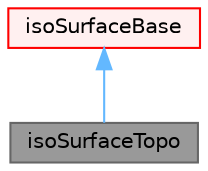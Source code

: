 digraph "isoSurfaceTopo"
{
 // LATEX_PDF_SIZE
  bgcolor="transparent";
  edge [fontname=Helvetica,fontsize=10,labelfontname=Helvetica,labelfontsize=10];
  node [fontname=Helvetica,fontsize=10,shape=box,height=0.2,width=0.4];
  Node1 [id="Node000001",label="isoSurfaceTopo",height=0.2,width=0.4,color="gray40", fillcolor="grey60", style="filled", fontcolor="black",tooltip="Marching tet iso surface algorithm with optional filtering to keep only points originating from mesh ..."];
  Node2 -> Node1 [id="edge1_Node000001_Node000002",dir="back",color="steelblue1",style="solid",tooltip=" "];
  Node2 [id="Node000002",label="isoSurfaceBase",height=0.2,width=0.4,color="red", fillcolor="#FFF0F0", style="filled",URL="$classFoam_1_1isoSurfaceBase.html",tooltip="Low-level components common to various iso-surface algorithms."];
}
